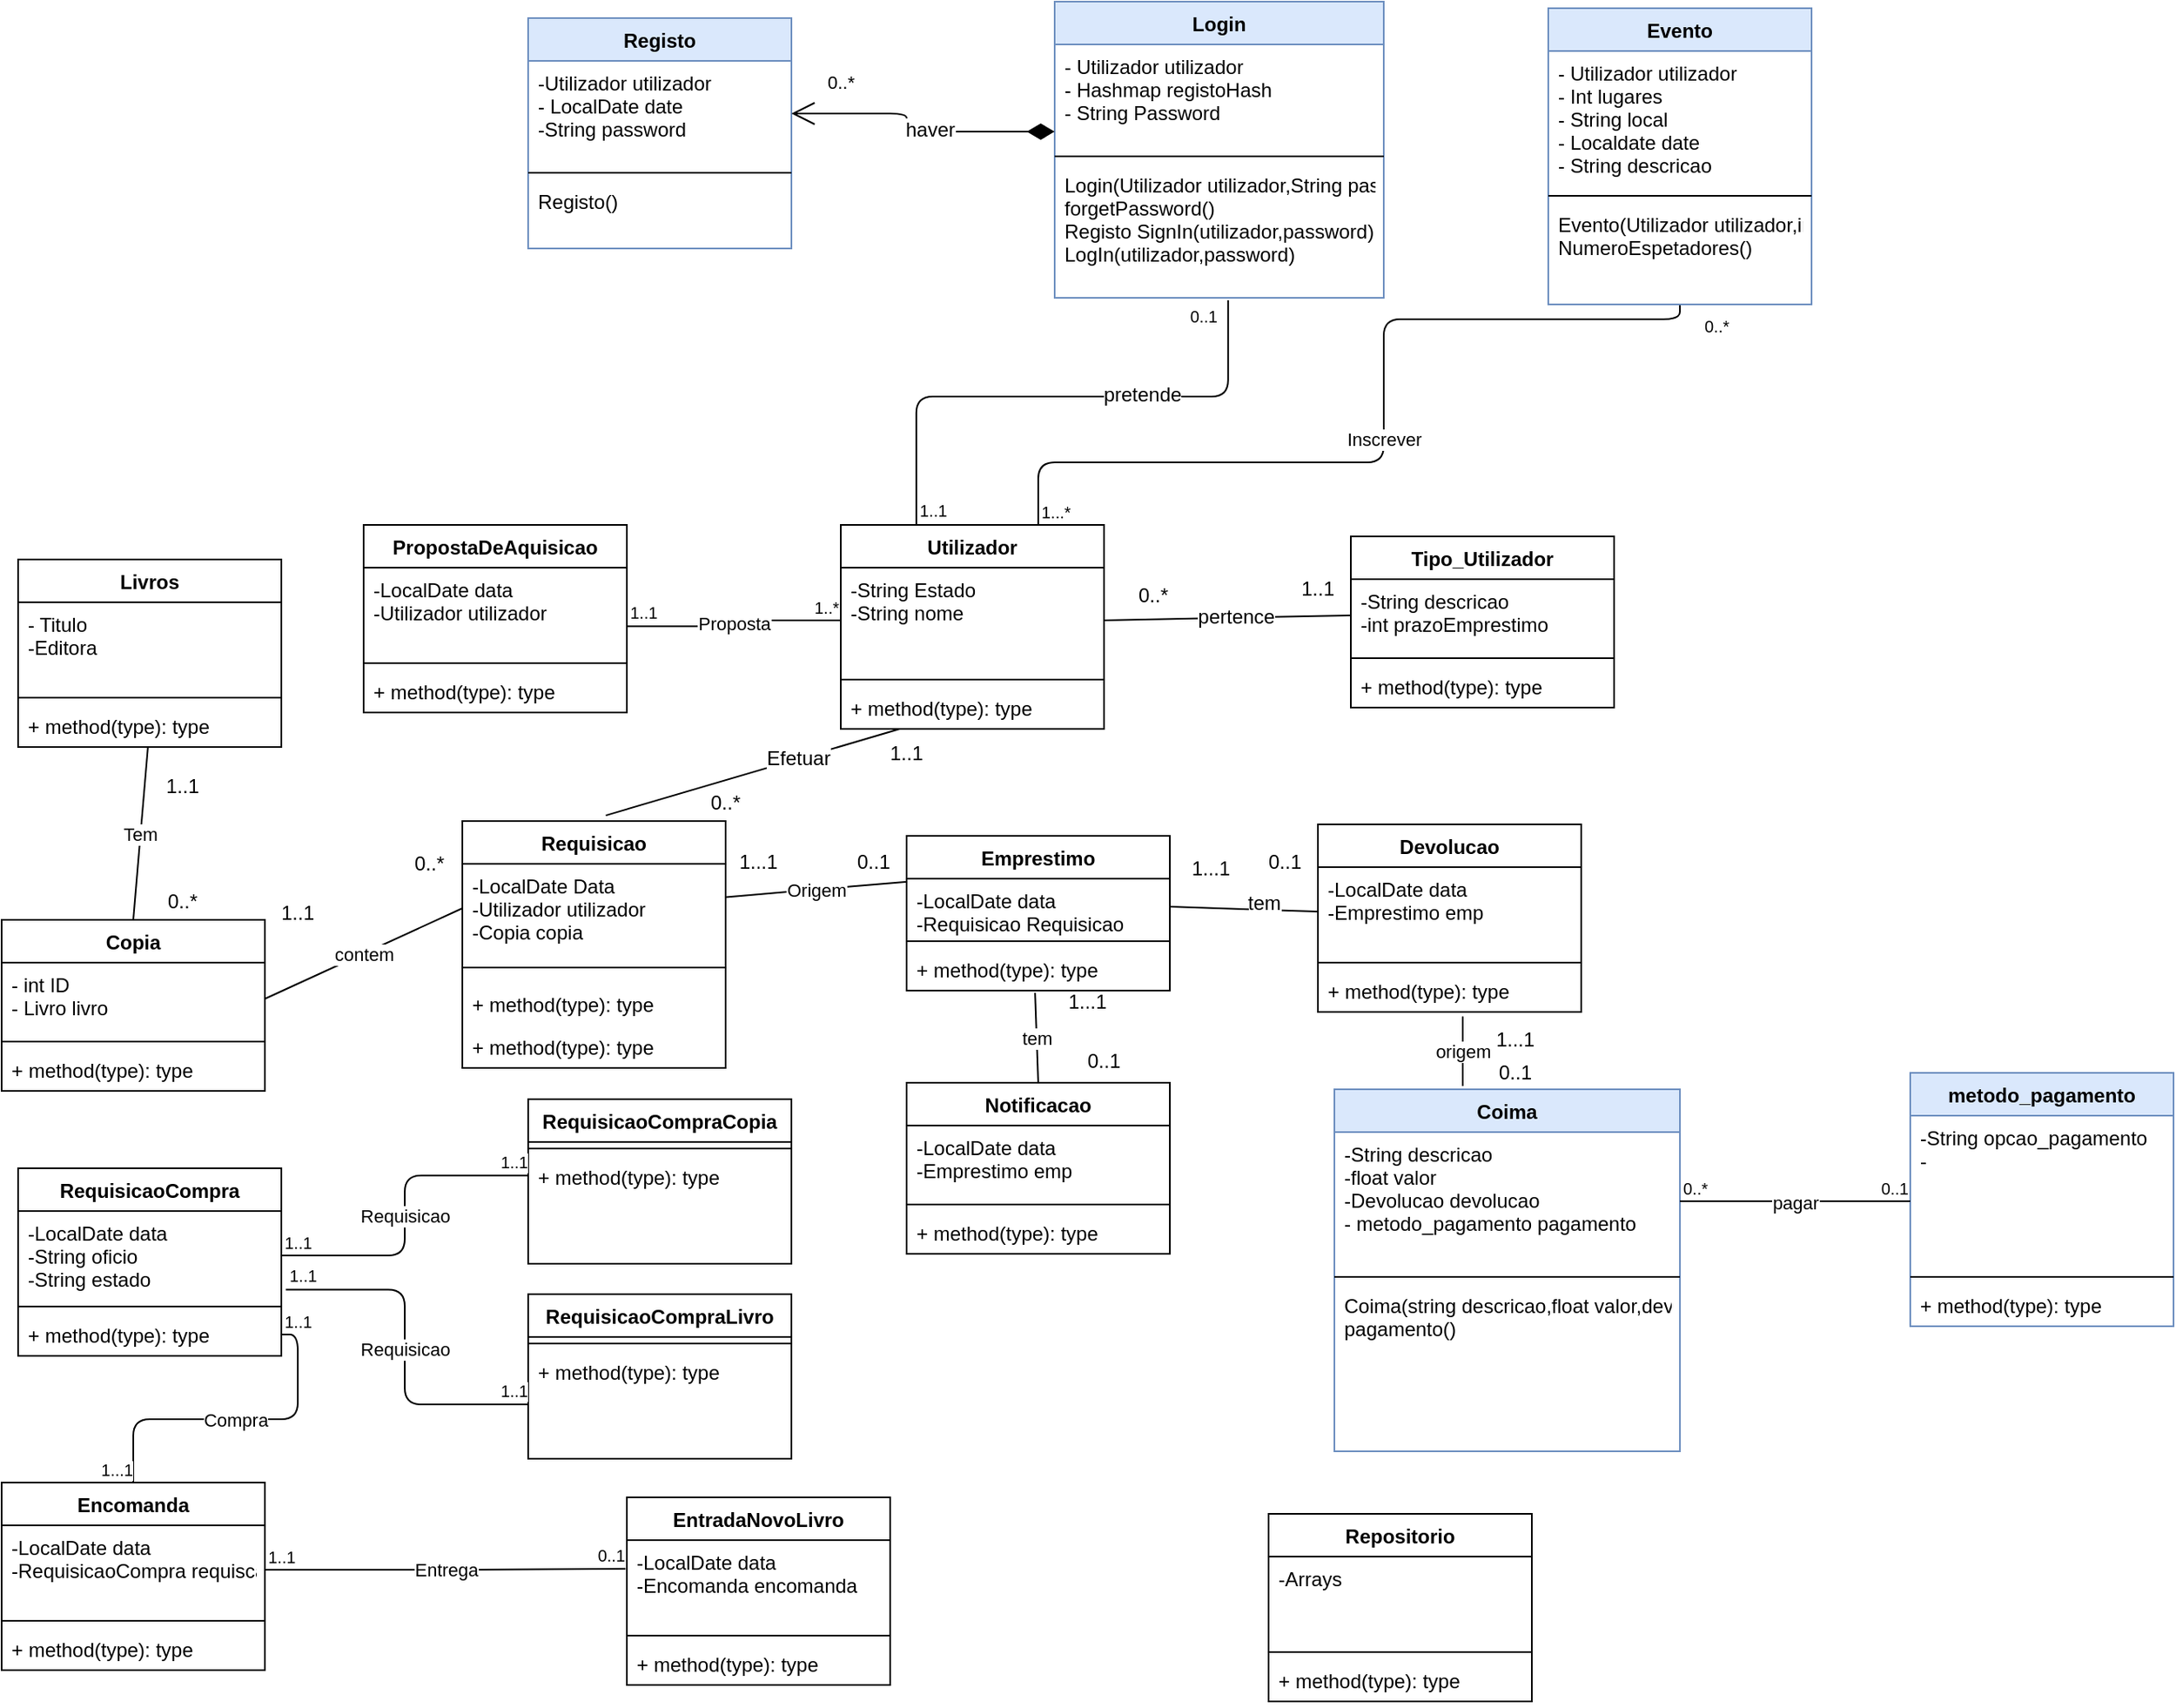 <mxfile version="10.6.8"><diagram id="AUxby7aMMX9vQo-ROOZH" name="Page-1"><mxGraphModel dx="1471" dy="685" grid="1" gridSize="10" guides="1" tooltips="1" connect="1" arrows="1" fold="1" page="1" pageScale="1" pageWidth="1654" pageHeight="1169" math="0" shadow="0"><root><mxCell id="0"/><mxCell id="1" parent="0"/><mxCell id="GrvxwAo217koqQPI85pI-1" value="Livros" style="swimlane;fontStyle=1;align=center;verticalAlign=top;childLayout=stackLayout;horizontal=1;startSize=26;horizontalStack=0;resizeParent=1;resizeParentMax=0;resizeLast=0;collapsible=1;marginBottom=0;" parent="1" vertex="1"><mxGeometry x="320" y="449" width="160" height="114" as="geometry"/></mxCell><mxCell id="GrvxwAo217koqQPI85pI-2" value="- Titulo&#10;-Editora&#10;" style="text;strokeColor=none;fillColor=none;align=left;verticalAlign=top;spacingLeft=4;spacingRight=4;overflow=hidden;rotatable=0;points=[[0,0.5],[1,0.5]];portConstraint=eastwest;" parent="GrvxwAo217koqQPI85pI-1" vertex="1"><mxGeometry y="26" width="160" height="54" as="geometry"/></mxCell><mxCell id="GrvxwAo217koqQPI85pI-3" value="" style="line;strokeWidth=1;fillColor=none;align=left;verticalAlign=middle;spacingTop=-1;spacingLeft=3;spacingRight=3;rotatable=0;labelPosition=right;points=[];portConstraint=eastwest;" parent="GrvxwAo217koqQPI85pI-1" vertex="1"><mxGeometry y="80" width="160" height="8" as="geometry"/></mxCell><mxCell id="GrvxwAo217koqQPI85pI-4" value="+ method(type): type" style="text;strokeColor=none;fillColor=none;align=left;verticalAlign=top;spacingLeft=4;spacingRight=4;overflow=hidden;rotatable=0;points=[[0,0.5],[1,0.5]];portConstraint=eastwest;" parent="GrvxwAo217koqQPI85pI-1" vertex="1"><mxGeometry y="88" width="160" height="26" as="geometry"/></mxCell><mxCell id="GrvxwAo217koqQPI85pI-5" value="Utilizador" style="swimlane;fontStyle=1;align=center;verticalAlign=top;childLayout=stackLayout;horizontal=1;startSize=26;horizontalStack=0;resizeParent=1;resizeParentMax=0;resizeLast=0;collapsible=1;marginBottom=0;" parent="1" vertex="1"><mxGeometry x="820" y="428" width="160" height="124" as="geometry"/></mxCell><mxCell id="GrvxwAo217koqQPI85pI-6" value="-String Estado&#10;-String nome&#10;" style="text;strokeColor=none;fillColor=none;align=left;verticalAlign=top;spacingLeft=4;spacingRight=4;overflow=hidden;rotatable=0;points=[[0,0.5],[1,0.5]];portConstraint=eastwest;" parent="GrvxwAo217koqQPI85pI-5" vertex="1"><mxGeometry y="26" width="160" height="64" as="geometry"/></mxCell><mxCell id="GrvxwAo217koqQPI85pI-7" value="" style="line;strokeWidth=1;fillColor=none;align=left;verticalAlign=middle;spacingTop=-1;spacingLeft=3;spacingRight=3;rotatable=0;labelPosition=right;points=[];portConstraint=eastwest;" parent="GrvxwAo217koqQPI85pI-5" vertex="1"><mxGeometry y="90" width="160" height="8" as="geometry"/></mxCell><mxCell id="GrvxwAo217koqQPI85pI-8" value="+ method(type): type" style="text;strokeColor=none;fillColor=none;align=left;verticalAlign=top;spacingLeft=4;spacingRight=4;overflow=hidden;rotatable=0;points=[[0,0.5],[1,0.5]];portConstraint=eastwest;" parent="GrvxwAo217koqQPI85pI-5" vertex="1"><mxGeometry y="98" width="160" height="26" as="geometry"/></mxCell><mxCell id="GrvxwAo217koqQPI85pI-9" value="Tipo_Utilizador" style="swimlane;fontStyle=1;align=center;verticalAlign=top;childLayout=stackLayout;horizontal=1;startSize=26;horizontalStack=0;resizeParent=1;resizeParentMax=0;resizeLast=0;collapsible=1;marginBottom=0;" parent="1" vertex="1"><mxGeometry x="1130" y="435" width="160" height="104" as="geometry"/></mxCell><mxCell id="GrvxwAo217koqQPI85pI-10" value="-String descricao&#10;-int prazoEmprestimo&#10;" style="text;strokeColor=none;fillColor=none;align=left;verticalAlign=top;spacingLeft=4;spacingRight=4;overflow=hidden;rotatable=0;points=[[0,0.5],[1,0.5]];portConstraint=eastwest;" parent="GrvxwAo217koqQPI85pI-9" vertex="1"><mxGeometry y="26" width="160" height="44" as="geometry"/></mxCell><mxCell id="GrvxwAo217koqQPI85pI-11" value="" style="line;strokeWidth=1;fillColor=none;align=left;verticalAlign=middle;spacingTop=-1;spacingLeft=3;spacingRight=3;rotatable=0;labelPosition=right;points=[];portConstraint=eastwest;" parent="GrvxwAo217koqQPI85pI-9" vertex="1"><mxGeometry y="70" width="160" height="8" as="geometry"/></mxCell><mxCell id="GrvxwAo217koqQPI85pI-12" value="+ method(type): type" style="text;strokeColor=none;fillColor=none;align=left;verticalAlign=top;spacingLeft=4;spacingRight=4;overflow=hidden;rotatable=0;points=[[0,0.5],[1,0.5]];portConstraint=eastwest;" parent="GrvxwAo217koqQPI85pI-9" vertex="1"><mxGeometry y="78" width="160" height="26" as="geometry"/></mxCell><mxCell id="GrvxwAo217koqQPI85pI-13" value="" style="endArrow=none;html=1;entryX=0;entryY=0.5;entryDx=0;entryDy=0;exitX=1;exitY=0.5;exitDx=0;exitDy=0;" parent="1" source="GrvxwAo217koqQPI85pI-6" target="GrvxwAo217koqQPI85pI-10" edge="1"><mxGeometry width="50" height="50" relative="1" as="geometry"><mxPoint x="800" y="519" as="sourcePoint"/><mxPoint x="850" y="469" as="targetPoint"/></mxGeometry></mxCell><mxCell id="GrvxwAo217koqQPI85pI-14" value="pertence" style="text;html=1;resizable=0;points=[];align=center;verticalAlign=middle;labelBackgroundColor=#ffffff;" parent="GrvxwAo217koqQPI85pI-13" vertex="1" connectable="0"><mxGeometry x="0.327" relative="1" as="geometry"><mxPoint x="-20" as="offset"/></mxGeometry></mxCell><mxCell id="GrvxwAo217koqQPI85pI-15" value="1..1" style="text;html=1;strokeColor=none;fillColor=none;align=center;verticalAlign=middle;whiteSpace=wrap;rounded=0;" parent="1" vertex="1"><mxGeometry x="1090" y="457" width="40" height="20" as="geometry"/></mxCell><mxCell id="GrvxwAo217koqQPI85pI-16" value="0..*" style="text;html=1;strokeColor=none;fillColor=none;align=center;verticalAlign=middle;whiteSpace=wrap;rounded=0;" parent="1" vertex="1"><mxGeometry x="990" y="461" width="40" height="20" as="geometry"/></mxCell><mxCell id="GrvxwAo217koqQPI85pI-17" value="Copia" style="swimlane;fontStyle=1;align=center;verticalAlign=top;childLayout=stackLayout;horizontal=1;startSize=26;horizontalStack=0;resizeParent=1;resizeParentMax=0;resizeLast=0;collapsible=1;marginBottom=0;" parent="1" vertex="1"><mxGeometry x="310" y="668" width="160" height="104" as="geometry"/></mxCell><mxCell id="GrvxwAo217koqQPI85pI-18" value="- int ID&#10;- Livro livro&#10;" style="text;strokeColor=none;fillColor=none;align=left;verticalAlign=top;spacingLeft=4;spacingRight=4;overflow=hidden;rotatable=0;points=[[0,0.5],[1,0.5]];portConstraint=eastwest;" parent="GrvxwAo217koqQPI85pI-17" vertex="1"><mxGeometry y="26" width="160" height="44" as="geometry"/></mxCell><mxCell id="GrvxwAo217koqQPI85pI-19" value="" style="line;strokeWidth=1;fillColor=none;align=left;verticalAlign=middle;spacingTop=-1;spacingLeft=3;spacingRight=3;rotatable=0;labelPosition=right;points=[];portConstraint=eastwest;" parent="GrvxwAo217koqQPI85pI-17" vertex="1"><mxGeometry y="70" width="160" height="8" as="geometry"/></mxCell><mxCell id="GrvxwAo217koqQPI85pI-20" value="+ method(type): type" style="text;strokeColor=none;fillColor=none;align=left;verticalAlign=top;spacingLeft=4;spacingRight=4;overflow=hidden;rotatable=0;points=[[0,0.5],[1,0.5]];portConstraint=eastwest;" parent="GrvxwAo217koqQPI85pI-17" vertex="1"><mxGeometry y="78" width="160" height="26" as="geometry"/></mxCell><mxCell id="GrvxwAo217koqQPI85pI-22" value="Tem" style="endArrow=none;html=1;exitX=0.5;exitY=0;exitDx=0;exitDy=0;" parent="1" source="GrvxwAo217koqQPI85pI-17" target="GrvxwAo217koqQPI85pI-4" edge="1"><mxGeometry width="50" height="50" relative="1" as="geometry"><mxPoint x="380" y="609" as="sourcePoint"/><mxPoint x="430" y="559" as="targetPoint"/></mxGeometry></mxCell><mxCell id="GrvxwAo217koqQPI85pI-24" value="0..*" style="text;html=1;strokeColor=none;fillColor=none;align=center;verticalAlign=middle;whiteSpace=wrap;rounded=0;" parent="1" vertex="1"><mxGeometry x="400" y="647" width="40" height="20" as="geometry"/></mxCell><mxCell id="GrvxwAo217koqQPI85pI-25" value="1..1" style="text;html=1;strokeColor=none;fillColor=none;align=center;verticalAlign=middle;whiteSpace=wrap;rounded=0;" parent="1" vertex="1"><mxGeometry x="400" y="576.5" width="40" height="20" as="geometry"/></mxCell><mxCell id="GrvxwAo217koqQPI85pI-26" value="Requisicao" style="swimlane;fontStyle=1;align=center;verticalAlign=top;childLayout=stackLayout;horizontal=1;startSize=26;horizontalStack=0;resizeParent=1;resizeParentMax=0;resizeLast=0;collapsible=1;marginBottom=0;" parent="1" vertex="1"><mxGeometry x="590" y="608" width="160" height="150" as="geometry"/></mxCell><mxCell id="GrvxwAo217koqQPI85pI-27" value="-LocalDate Data&#10;-Utilizador utilizador&#10;-Copia copia&#10;" style="text;strokeColor=none;fillColor=none;align=left;verticalAlign=top;spacingLeft=4;spacingRight=4;overflow=hidden;rotatable=0;points=[[0,0.5],[1,0.5]];portConstraint=eastwest;" parent="GrvxwAo217koqQPI85pI-26" vertex="1"><mxGeometry y="26" width="160" height="54" as="geometry"/></mxCell><mxCell id="GrvxwAo217koqQPI85pI-28" value="" style="line;strokeWidth=1;fillColor=none;align=left;verticalAlign=middle;spacingTop=-1;spacingLeft=3;spacingRight=3;rotatable=0;labelPosition=right;points=[];portConstraint=eastwest;" parent="GrvxwAo217koqQPI85pI-26" vertex="1"><mxGeometry y="80" width="160" height="18" as="geometry"/></mxCell><mxCell id="GrvxwAo217koqQPI85pI-35" value="+ method(type): type" style="text;strokeColor=none;fillColor=none;align=left;verticalAlign=top;spacingLeft=4;spacingRight=4;overflow=hidden;rotatable=0;points=[[0,0.5],[1,0.5]];portConstraint=eastwest;" parent="GrvxwAo217koqQPI85pI-26" vertex="1"><mxGeometry y="98" width="160" height="26" as="geometry"/></mxCell><mxCell id="GrvxwAo217koqQPI85pI-29" value="+ method(type): type" style="text;strokeColor=none;fillColor=none;align=left;verticalAlign=top;spacingLeft=4;spacingRight=4;overflow=hidden;rotatable=0;points=[[0,0.5],[1,0.5]];portConstraint=eastwest;" parent="GrvxwAo217koqQPI85pI-26" vertex="1"><mxGeometry y="124" width="160" height="26" as="geometry"/></mxCell><mxCell id="GrvxwAo217koqQPI85pI-30" value="" style="endArrow=none;html=1;exitX=0.545;exitY=-0.023;exitDx=0;exitDy=0;exitPerimeter=0;" parent="1" source="GrvxwAo217koqQPI85pI-26" target="GrvxwAo217koqQPI85pI-8" edge="1"><mxGeometry width="50" height="50" relative="1" as="geometry"><mxPoint x="660" y="599" as="sourcePoint"/><mxPoint x="710" y="549" as="targetPoint"/></mxGeometry></mxCell><mxCell id="GrvxwAo217koqQPI85pI-31" value="Efetuar" style="text;html=1;resizable=0;points=[];align=center;verticalAlign=middle;labelBackgroundColor=#ffffff;" parent="GrvxwAo217koqQPI85pI-30" vertex="1" connectable="0"><mxGeometry x="0.311" relative="1" as="geometry"><mxPoint as="offset"/></mxGeometry></mxCell><mxCell id="GrvxwAo217koqQPI85pI-32" value="0..*" style="text;html=1;strokeColor=none;fillColor=none;align=center;verticalAlign=middle;whiteSpace=wrap;rounded=0;" parent="1" vertex="1"><mxGeometry x="730" y="586.5" width="40" height="20" as="geometry"/></mxCell><mxCell id="GrvxwAo217koqQPI85pI-33" value="1..1" style="text;html=1;strokeColor=none;fillColor=none;align=center;verticalAlign=middle;whiteSpace=wrap;rounded=0;" parent="1" vertex="1"><mxGeometry x="840" y="556.5" width="40" height="20" as="geometry"/></mxCell><mxCell id="GrvxwAo217koqQPI85pI-34" value="contem" style="endArrow=none;html=1;entryX=0;entryY=0.5;entryDx=0;entryDy=0;exitX=1;exitY=0.5;exitDx=0;exitDy=0;" parent="1" source="GrvxwAo217koqQPI85pI-18" target="GrvxwAo217koqQPI85pI-27" edge="1"><mxGeometry width="50" height="50" relative="1" as="geometry"><mxPoint x="500" y="689" as="sourcePoint"/><mxPoint x="550" y="639" as="targetPoint"/></mxGeometry></mxCell><mxCell id="GrvxwAo217koqQPI85pI-36" value="0..*" style="text;html=1;strokeColor=none;fillColor=none;align=center;verticalAlign=middle;whiteSpace=wrap;rounded=0;" parent="1" vertex="1"><mxGeometry x="550" y="624" width="40" height="20" as="geometry"/></mxCell><mxCell id="GrvxwAo217koqQPI85pI-37" value="1..1" style="text;html=1;strokeColor=none;fillColor=none;align=center;verticalAlign=middle;whiteSpace=wrap;rounded=0;" parent="1" vertex="1"><mxGeometry x="470" y="654" width="40" height="20" as="geometry"/></mxCell><mxCell id="GrvxwAo217koqQPI85pI-39" value="Emprestimo" style="swimlane;fontStyle=1;align=center;verticalAlign=top;childLayout=stackLayout;horizontal=1;startSize=26;horizontalStack=0;resizeParent=1;resizeParentMax=0;resizeLast=0;collapsible=1;marginBottom=0;" parent="1" vertex="1"><mxGeometry x="860" y="617" width="160" height="94" as="geometry"/></mxCell><mxCell id="GrvxwAo217koqQPI85pI-40" value="-LocalDate data&#10;-Requisicao Requisicao&#10;" style="text;strokeColor=none;fillColor=none;align=left;verticalAlign=top;spacingLeft=4;spacingRight=4;overflow=hidden;rotatable=0;points=[[0,0.5],[1,0.5]];portConstraint=eastwest;" parent="GrvxwAo217koqQPI85pI-39" vertex="1"><mxGeometry y="26" width="160" height="34" as="geometry"/></mxCell><mxCell id="GrvxwAo217koqQPI85pI-41" value="" style="line;strokeWidth=1;fillColor=none;align=left;verticalAlign=middle;spacingTop=-1;spacingLeft=3;spacingRight=3;rotatable=0;labelPosition=right;points=[];portConstraint=eastwest;" parent="GrvxwAo217koqQPI85pI-39" vertex="1"><mxGeometry y="60" width="160" height="8" as="geometry"/></mxCell><mxCell id="GrvxwAo217koqQPI85pI-42" value="+ method(type): type" style="text;strokeColor=none;fillColor=none;align=left;verticalAlign=top;spacingLeft=4;spacingRight=4;overflow=hidden;rotatable=0;points=[[0,0.5],[1,0.5]];portConstraint=eastwest;" parent="GrvxwAo217koqQPI85pI-39" vertex="1"><mxGeometry y="68" width="160" height="26" as="geometry"/></mxCell><mxCell id="GrvxwAo217koqQPI85pI-43" value="Origem" style="endArrow=none;html=1;entryX=0.002;entryY=0.054;entryDx=0;entryDy=0;entryPerimeter=0;" parent="1" source="GrvxwAo217koqQPI85pI-27" target="GrvxwAo217koqQPI85pI-40" edge="1"><mxGeometry width="50" height="50" relative="1" as="geometry"><mxPoint x="750" y="697" as="sourcePoint"/><mxPoint x="820.711" y="647" as="targetPoint"/></mxGeometry></mxCell><mxCell id="GrvxwAo217koqQPI85pI-44" value="1...1" style="text;html=1;strokeColor=none;fillColor=none;align=center;verticalAlign=middle;whiteSpace=wrap;rounded=0;" parent="1" vertex="1"><mxGeometry x="750" y="623" width="40" height="20" as="geometry"/></mxCell><mxCell id="GrvxwAo217koqQPI85pI-45" value="0..1" style="text;html=1;strokeColor=none;fillColor=none;align=center;verticalAlign=middle;whiteSpace=wrap;rounded=0;" parent="1" vertex="1"><mxGeometry x="820" y="623" width="40" height="20" as="geometry"/></mxCell><mxCell id="GrvxwAo217koqQPI85pI-46" value="Devolucao" style="swimlane;fontStyle=1;align=center;verticalAlign=top;childLayout=stackLayout;horizontal=1;startSize=26;horizontalStack=0;resizeParent=1;resizeParentMax=0;resizeLast=0;collapsible=1;marginBottom=0;" parent="1" vertex="1"><mxGeometry x="1110" y="610" width="160" height="114" as="geometry"/></mxCell><mxCell id="GrvxwAo217koqQPI85pI-47" value="-LocalDate data&#10;-Emprestimo emp&#10;&#10;" style="text;strokeColor=none;fillColor=none;align=left;verticalAlign=top;spacingLeft=4;spacingRight=4;overflow=hidden;rotatable=0;points=[[0,0.5],[1,0.5]];portConstraint=eastwest;" parent="GrvxwAo217koqQPI85pI-46" vertex="1"><mxGeometry y="26" width="160" height="54" as="geometry"/></mxCell><mxCell id="GrvxwAo217koqQPI85pI-48" value="" style="line;strokeWidth=1;fillColor=none;align=left;verticalAlign=middle;spacingTop=-1;spacingLeft=3;spacingRight=3;rotatable=0;labelPosition=right;points=[];portConstraint=eastwest;" parent="GrvxwAo217koqQPI85pI-46" vertex="1"><mxGeometry y="80" width="160" height="8" as="geometry"/></mxCell><mxCell id="GrvxwAo217koqQPI85pI-49" value="+ method(type): type" style="text;strokeColor=none;fillColor=none;align=left;verticalAlign=top;spacingLeft=4;spacingRight=4;overflow=hidden;rotatable=0;points=[[0,0.5],[1,0.5]];portConstraint=eastwest;" parent="GrvxwAo217koqQPI85pI-46" vertex="1"><mxGeometry y="88" width="160" height="26" as="geometry"/></mxCell><mxCell id="GrvxwAo217koqQPI85pI-50" value="" style="endArrow=none;html=1;entryX=0;entryY=0.5;entryDx=0;entryDy=0;exitX=1;exitY=0.5;exitDx=0;exitDy=0;" parent="1" source="GrvxwAo217koqQPI85pI-40" target="GrvxwAo217koqQPI85pI-47" edge="1"><mxGeometry width="50" height="50" relative="1" as="geometry"><mxPoint x="1040" y="679" as="sourcePoint"/><mxPoint x="1090" y="629" as="targetPoint"/></mxGeometry></mxCell><mxCell id="GrvxwAo217koqQPI85pI-51" value="tem" style="text;html=1;resizable=0;points=[];align=center;verticalAlign=middle;labelBackgroundColor=#ffffff;" parent="GrvxwAo217koqQPI85pI-50" vertex="1" connectable="0"><mxGeometry x="0.265" y="4" relative="1" as="geometry"><mxPoint as="offset"/></mxGeometry></mxCell><mxCell id="GrvxwAo217koqQPI85pI-52" value="0..1" style="text;html=1;strokeColor=none;fillColor=none;align=center;verticalAlign=middle;whiteSpace=wrap;rounded=0;" parent="1" vertex="1"><mxGeometry x="1070" y="623" width="40" height="20" as="geometry"/></mxCell><mxCell id="GrvxwAo217koqQPI85pI-53" value="1...1" style="text;html=1;strokeColor=none;fillColor=none;align=center;verticalAlign=middle;whiteSpace=wrap;rounded=0;" parent="1" vertex="1"><mxGeometry x="1025" y="627" width="40" height="20" as="geometry"/></mxCell><mxCell id="GrvxwAo217koqQPI85pI-54" value="Coima" style="swimlane;fontStyle=1;align=center;verticalAlign=top;childLayout=stackLayout;horizontal=1;startSize=26;horizontalStack=0;resizeParent=1;resizeParentMax=0;resizeLast=0;collapsible=1;marginBottom=0;fillColor=#dae8fc;strokeColor=#6c8ebf;" parent="1" vertex="1"><mxGeometry x="1120" y="771" width="210" height="220" as="geometry"/></mxCell><mxCell id="GrvxwAo217koqQPI85pI-55" value="-String descricao&#10;-float valor&#10;-Devolucao devolucao&#10;- metodo_pagamento pagamento" style="text;strokeColor=none;fillColor=none;align=left;verticalAlign=top;spacingLeft=4;spacingRight=4;overflow=hidden;rotatable=0;points=[[0,0.5],[1,0.5]];portConstraint=eastwest;" parent="GrvxwAo217koqQPI85pI-54" vertex="1"><mxGeometry y="26" width="210" height="84" as="geometry"/></mxCell><mxCell id="GrvxwAo217koqQPI85pI-56" value="" style="line;strokeWidth=1;fillColor=none;align=left;verticalAlign=middle;spacingTop=-1;spacingLeft=3;spacingRight=3;rotatable=0;labelPosition=right;points=[];portConstraint=eastwest;" parent="GrvxwAo217koqQPI85pI-54" vertex="1"><mxGeometry y="110" width="210" height="8" as="geometry"/></mxCell><mxCell id="GrvxwAo217koqQPI85pI-57" value="Coima(string descricao,float valor,devolucao devolucao)&#10;pagamento()" style="text;strokeColor=none;fillColor=none;align=left;verticalAlign=top;spacingLeft=4;spacingRight=4;overflow=hidden;rotatable=0;points=[[0,0.5],[1,0.5]];portConstraint=eastwest;" parent="GrvxwAo217koqQPI85pI-54" vertex="1"><mxGeometry y="118" width="210" height="102" as="geometry"/></mxCell><mxCell id="GrvxwAo217koqQPI85pI-58" value="origem" style="endArrow=none;html=1;entryX=0.55;entryY=1.108;entryDx=0;entryDy=0;entryPerimeter=0;" parent="1" target="GrvxwAo217koqQPI85pI-49" edge="1"><mxGeometry width="50" height="50" relative="1" as="geometry"><mxPoint x="1198" y="769" as="sourcePoint"/><mxPoint x="1230" y="709" as="targetPoint"/></mxGeometry></mxCell><mxCell id="GrvxwAo217koqQPI85pI-59" value="1...1" style="text;html=1;strokeColor=none;fillColor=none;align=center;verticalAlign=middle;whiteSpace=wrap;rounded=0;" parent="1" vertex="1"><mxGeometry x="950" y="708" width="40" height="20" as="geometry"/></mxCell><mxCell id="GrvxwAo217koqQPI85pI-60" value="0..1" style="text;html=1;strokeColor=none;fillColor=none;align=center;verticalAlign=middle;whiteSpace=wrap;rounded=0;" parent="1" vertex="1"><mxGeometry x="1210" y="751" width="40" height="20" as="geometry"/></mxCell><mxCell id="GrvxwAo217koqQPI85pI-61" value="Notificacao" style="swimlane;fontStyle=1;align=center;verticalAlign=top;childLayout=stackLayout;horizontal=1;startSize=26;horizontalStack=0;resizeParent=1;resizeParentMax=0;resizeLast=0;collapsible=1;marginBottom=0;" parent="1" vertex="1"><mxGeometry x="860" y="767" width="160" height="104" as="geometry"/></mxCell><mxCell id="GrvxwAo217koqQPI85pI-62" value="-LocalDate data&#10;-Emprestimo emp&#10;" style="text;strokeColor=none;fillColor=none;align=left;verticalAlign=top;spacingLeft=4;spacingRight=4;overflow=hidden;rotatable=0;points=[[0,0.5],[1,0.5]];portConstraint=eastwest;" parent="GrvxwAo217koqQPI85pI-61" vertex="1"><mxGeometry y="26" width="160" height="44" as="geometry"/></mxCell><mxCell id="GrvxwAo217koqQPI85pI-63" value="" style="line;strokeWidth=1;fillColor=none;align=left;verticalAlign=middle;spacingTop=-1;spacingLeft=3;spacingRight=3;rotatable=0;labelPosition=right;points=[];portConstraint=eastwest;" parent="GrvxwAo217koqQPI85pI-61" vertex="1"><mxGeometry y="70" width="160" height="8" as="geometry"/></mxCell><mxCell id="GrvxwAo217koqQPI85pI-64" value="+ method(type): type" style="text;strokeColor=none;fillColor=none;align=left;verticalAlign=top;spacingLeft=4;spacingRight=4;overflow=hidden;rotatable=0;points=[[0,0.5],[1,0.5]];portConstraint=eastwest;" parent="GrvxwAo217koqQPI85pI-61" vertex="1"><mxGeometry y="78" width="160" height="26" as="geometry"/></mxCell><mxCell id="GrvxwAo217koqQPI85pI-65" value="tem" style="endArrow=none;html=1;entryX=0.488;entryY=1.054;entryDx=0;entryDy=0;entryPerimeter=0;exitX=0.5;exitY=0;exitDx=0;exitDy=0;" parent="1" source="GrvxwAo217koqQPI85pI-61" target="GrvxwAo217koqQPI85pI-42" edge="1"><mxGeometry width="50" height="50" relative="1" as="geometry"><mxPoint x="930" y="779" as="sourcePoint"/><mxPoint x="980" y="729" as="targetPoint"/></mxGeometry></mxCell><mxCell id="GrvxwAo217koqQPI85pI-66" value="1...1" style="text;html=1;strokeColor=none;fillColor=none;align=center;verticalAlign=middle;whiteSpace=wrap;rounded=0;" parent="1" vertex="1"><mxGeometry x="1210" y="731" width="40" height="20" as="geometry"/></mxCell><mxCell id="GrvxwAo217koqQPI85pI-67" value="0..1" style="text;html=1;strokeColor=none;fillColor=none;align=center;verticalAlign=middle;whiteSpace=wrap;rounded=0;" parent="1" vertex="1"><mxGeometry x="960" y="744" width="40" height="20" as="geometry"/></mxCell><mxCell id="_9pDva4x6m6gHlDb6Kua-1" value="Encomanda" style="swimlane;fontStyle=1;align=center;verticalAlign=top;childLayout=stackLayout;horizontal=1;startSize=26;horizontalStack=0;resizeParent=1;resizeParentMax=0;resizeLast=0;collapsible=1;marginBottom=0;" parent="1" vertex="1"><mxGeometry x="310" y="1010" width="160" height="114" as="geometry"/></mxCell><mxCell id="_9pDva4x6m6gHlDb6Kua-2" value="-LocalDate data&#10;-RequisicaoCompra requiscaoCompra&#10;" style="text;strokeColor=none;fillColor=none;align=left;verticalAlign=top;spacingLeft=4;spacingRight=4;overflow=hidden;rotatable=0;points=[[0,0.5],[1,0.5]];portConstraint=eastwest;" parent="_9pDva4x6m6gHlDb6Kua-1" vertex="1"><mxGeometry y="26" width="160" height="54" as="geometry"/></mxCell><mxCell id="_9pDva4x6m6gHlDb6Kua-3" value="" style="line;strokeWidth=1;fillColor=none;align=left;verticalAlign=middle;spacingTop=-1;spacingLeft=3;spacingRight=3;rotatable=0;labelPosition=right;points=[];portConstraint=eastwest;" parent="_9pDva4x6m6gHlDb6Kua-1" vertex="1"><mxGeometry y="80" width="160" height="8" as="geometry"/></mxCell><mxCell id="_9pDva4x6m6gHlDb6Kua-4" value="+ method(type): type" style="text;strokeColor=none;fillColor=none;align=left;verticalAlign=top;spacingLeft=4;spacingRight=4;overflow=hidden;rotatable=0;points=[[0,0.5],[1,0.5]];portConstraint=eastwest;" parent="_9pDva4x6m6gHlDb6Kua-1" vertex="1"><mxGeometry y="88" width="160" height="26" as="geometry"/></mxCell><mxCell id="_9pDva4x6m6gHlDb6Kua-5" value="EntradaNovoLivro" style="swimlane;fontStyle=1;align=center;verticalAlign=top;childLayout=stackLayout;horizontal=1;startSize=26;horizontalStack=0;resizeParent=1;resizeParentMax=0;resizeLast=0;collapsible=1;marginBottom=0;" parent="1" vertex="1"><mxGeometry x="690" y="1019" width="160" height="114" as="geometry"/></mxCell><mxCell id="_9pDva4x6m6gHlDb6Kua-6" value="-LocalDate data&#10;-Encomanda encomanda&#10;" style="text;strokeColor=none;fillColor=none;align=left;verticalAlign=top;spacingLeft=4;spacingRight=4;overflow=hidden;rotatable=0;points=[[0,0.5],[1,0.5]];portConstraint=eastwest;" parent="_9pDva4x6m6gHlDb6Kua-5" vertex="1"><mxGeometry y="26" width="160" height="54" as="geometry"/></mxCell><mxCell id="_9pDva4x6m6gHlDb6Kua-7" value="" style="line;strokeWidth=1;fillColor=none;align=left;verticalAlign=middle;spacingTop=-1;spacingLeft=3;spacingRight=3;rotatable=0;labelPosition=right;points=[];portConstraint=eastwest;" parent="_9pDva4x6m6gHlDb6Kua-5" vertex="1"><mxGeometry y="80" width="160" height="8" as="geometry"/></mxCell><mxCell id="_9pDva4x6m6gHlDb6Kua-8" value="+ method(type): type" style="text;strokeColor=none;fillColor=none;align=left;verticalAlign=top;spacingLeft=4;spacingRight=4;overflow=hidden;rotatable=0;points=[[0,0.5],[1,0.5]];portConstraint=eastwest;" parent="_9pDva4x6m6gHlDb6Kua-5" vertex="1"><mxGeometry y="88" width="160" height="26" as="geometry"/></mxCell><mxCell id="_9pDva4x6m6gHlDb6Kua-9" value="Entrega" style="endArrow=none;html=1;edgeStyle=orthogonalEdgeStyle;exitX=1;exitY=0.5;exitDx=0;exitDy=0;entryX=-0.005;entryY=0.322;entryDx=0;entryDy=0;entryPerimeter=0;" parent="1" source="_9pDva4x6m6gHlDb6Kua-2" target="_9pDva4x6m6gHlDb6Kua-6" edge="1"><mxGeometry relative="1" as="geometry"><mxPoint x="490" y="1062.5" as="sourcePoint"/><mxPoint x="650" y="1062.5" as="targetPoint"/></mxGeometry></mxCell><mxCell id="_9pDva4x6m6gHlDb6Kua-10" value="1..1" style="resizable=0;html=1;align=left;verticalAlign=bottom;labelBackgroundColor=#ffffff;fontSize=10;" parent="_9pDva4x6m6gHlDb6Kua-9" connectable="0" vertex="1"><mxGeometry x="-1" relative="1" as="geometry"/></mxCell><mxCell id="_9pDva4x6m6gHlDb6Kua-11" value="0..1" style="resizable=0;html=1;align=right;verticalAlign=bottom;labelBackgroundColor=#ffffff;fontSize=10;" parent="_9pDva4x6m6gHlDb6Kua-9" connectable="0" vertex="1"><mxGeometry x="1" relative="1" as="geometry"/></mxCell><mxCell id="_9pDva4x6m6gHlDb6Kua-12" value="PropostaDeAquisicao" style="swimlane;fontStyle=1;align=center;verticalAlign=top;childLayout=stackLayout;horizontal=1;startSize=26;horizontalStack=0;resizeParent=1;resizeParentMax=0;resizeLast=0;collapsible=1;marginBottom=0;" parent="1" vertex="1"><mxGeometry x="530" y="428" width="160" height="114" as="geometry"/></mxCell><mxCell id="_9pDva4x6m6gHlDb6Kua-13" value="-LocalDate data&#10;-Utilizador utilizador&#10;" style="text;strokeColor=none;fillColor=none;align=left;verticalAlign=top;spacingLeft=4;spacingRight=4;overflow=hidden;rotatable=0;points=[[0,0.5],[1,0.5]];portConstraint=eastwest;" parent="_9pDva4x6m6gHlDb6Kua-12" vertex="1"><mxGeometry y="26" width="160" height="54" as="geometry"/></mxCell><mxCell id="_9pDva4x6m6gHlDb6Kua-14" value="" style="line;strokeWidth=1;fillColor=none;align=left;verticalAlign=middle;spacingTop=-1;spacingLeft=3;spacingRight=3;rotatable=0;labelPosition=right;points=[];portConstraint=eastwest;" parent="_9pDva4x6m6gHlDb6Kua-12" vertex="1"><mxGeometry y="80" width="160" height="8" as="geometry"/></mxCell><mxCell id="_9pDva4x6m6gHlDb6Kua-15" value="+ method(type): type" style="text;strokeColor=none;fillColor=none;align=left;verticalAlign=top;spacingLeft=4;spacingRight=4;overflow=hidden;rotatable=0;points=[[0,0.5],[1,0.5]];portConstraint=eastwest;" parent="_9pDva4x6m6gHlDb6Kua-12" vertex="1"><mxGeometry y="88" width="160" height="26" as="geometry"/></mxCell><mxCell id="_9pDva4x6m6gHlDb6Kua-18" value="Proposta" style="endArrow=none;html=1;edgeStyle=orthogonalEdgeStyle;entryX=0;entryY=0.5;entryDx=0;entryDy=0;exitX=1;exitY=0.659;exitDx=0;exitDy=0;exitPerimeter=0;" parent="1" source="_9pDva4x6m6gHlDb6Kua-13" target="GrvxwAo217koqQPI85pI-6" edge="1"><mxGeometry relative="1" as="geometry"><mxPoint x="700" y="486" as="sourcePoint"/><mxPoint x="799.5" y="475" as="targetPoint"/></mxGeometry></mxCell><mxCell id="_9pDva4x6m6gHlDb6Kua-19" value="1..1" style="resizable=0;html=1;align=left;verticalAlign=bottom;labelBackgroundColor=#ffffff;fontSize=10;" parent="_9pDva4x6m6gHlDb6Kua-18" connectable="0" vertex="1"><mxGeometry x="-1" relative="1" as="geometry"/></mxCell><mxCell id="_9pDva4x6m6gHlDb6Kua-20" value="1..*" style="resizable=0;html=1;align=right;verticalAlign=bottom;labelBackgroundColor=#ffffff;fontSize=10;" parent="_9pDva4x6m6gHlDb6Kua-18" connectable="0" vertex="1"><mxGeometry x="1" relative="1" as="geometry"/></mxCell><mxCell id="_9pDva4x6m6gHlDb6Kua-22" value="Repositorio" style="swimlane;fontStyle=1;align=center;verticalAlign=top;childLayout=stackLayout;horizontal=1;startSize=26;horizontalStack=0;resizeParent=1;resizeParentMax=0;resizeLast=0;collapsible=1;marginBottom=0;" parent="1" vertex="1"><mxGeometry x="1080" y="1029" width="160" height="114" as="geometry"/></mxCell><mxCell id="_9pDva4x6m6gHlDb6Kua-23" value="-Arrays" style="text;strokeColor=none;fillColor=none;align=left;verticalAlign=top;spacingLeft=4;spacingRight=4;overflow=hidden;rotatable=0;points=[[0,0.5],[1,0.5]];portConstraint=eastwest;" parent="_9pDva4x6m6gHlDb6Kua-22" vertex="1"><mxGeometry y="26" width="160" height="54" as="geometry"/></mxCell><mxCell id="_9pDva4x6m6gHlDb6Kua-24" value="" style="line;strokeWidth=1;fillColor=none;align=left;verticalAlign=middle;spacingTop=-1;spacingLeft=3;spacingRight=3;rotatable=0;labelPosition=right;points=[];portConstraint=eastwest;" parent="_9pDva4x6m6gHlDb6Kua-22" vertex="1"><mxGeometry y="80" width="160" height="8" as="geometry"/></mxCell><mxCell id="_9pDva4x6m6gHlDb6Kua-25" value="+ method(type): type" style="text;strokeColor=none;fillColor=none;align=left;verticalAlign=top;spacingLeft=4;spacingRight=4;overflow=hidden;rotatable=0;points=[[0,0.5],[1,0.5]];portConstraint=eastwest;" parent="_9pDva4x6m6gHlDb6Kua-22" vertex="1"><mxGeometry y="88" width="160" height="26" as="geometry"/></mxCell><mxCell id="_9pDva4x6m6gHlDb6Kua-26" value="RequisicaoCompra" style="swimlane;fontStyle=1;align=center;verticalAlign=top;childLayout=stackLayout;horizontal=1;startSize=26;horizontalStack=0;resizeParent=1;resizeParentMax=0;resizeLast=0;collapsible=1;marginBottom=0;" parent="1" vertex="1"><mxGeometry x="320" y="819" width="160" height="114" as="geometry"/></mxCell><mxCell id="_9pDva4x6m6gHlDb6Kua-27" value="-LocalDate data&#10;-String oficio&#10;-String estado&#10;" style="text;strokeColor=none;fillColor=none;align=left;verticalAlign=top;spacingLeft=4;spacingRight=4;overflow=hidden;rotatable=0;points=[[0,0.5],[1,0.5]];portConstraint=eastwest;" parent="_9pDva4x6m6gHlDb6Kua-26" vertex="1"><mxGeometry y="26" width="160" height="54" as="geometry"/></mxCell><mxCell id="_9pDva4x6m6gHlDb6Kua-28" value="" style="line;strokeWidth=1;fillColor=none;align=left;verticalAlign=middle;spacingTop=-1;spacingLeft=3;spacingRight=3;rotatable=0;labelPosition=right;points=[];portConstraint=eastwest;" parent="_9pDva4x6m6gHlDb6Kua-26" vertex="1"><mxGeometry y="80" width="160" height="8" as="geometry"/></mxCell><mxCell id="_9pDva4x6m6gHlDb6Kua-29" value="+ method(type): type" style="text;strokeColor=none;fillColor=none;align=left;verticalAlign=top;spacingLeft=4;spacingRight=4;overflow=hidden;rotatable=0;points=[[0,0.5],[1,0.5]];portConstraint=eastwest;" parent="_9pDva4x6m6gHlDb6Kua-26" vertex="1"><mxGeometry y="88" width="160" height="26" as="geometry"/></mxCell><mxCell id="_9pDva4x6m6gHlDb6Kua-30" value="Compra" style="endArrow=none;html=1;edgeStyle=orthogonalEdgeStyle;exitX=1;exitY=0.5;exitDx=0;exitDy=0;entryX=0.5;entryY=0;entryDx=0;entryDy=0;" parent="1" source="_9pDva4x6m6gHlDb6Kua-29" target="_9pDva4x6m6gHlDb6Kua-1" edge="1"><mxGeometry relative="1" as="geometry"><mxPoint x="311" y="970" as="sourcePoint"/><mxPoint x="530" y="969" as="targetPoint"/></mxGeometry></mxCell><mxCell id="_9pDva4x6m6gHlDb6Kua-31" value="1..1" style="resizable=0;html=1;align=left;verticalAlign=bottom;labelBackgroundColor=#ffffff;fontSize=10;" parent="_9pDva4x6m6gHlDb6Kua-30" connectable="0" vertex="1"><mxGeometry x="-1" relative="1" as="geometry"/></mxCell><mxCell id="_9pDva4x6m6gHlDb6Kua-32" value="1...1" style="resizable=0;html=1;align=right;verticalAlign=bottom;labelBackgroundColor=#ffffff;fontSize=10;" parent="_9pDva4x6m6gHlDb6Kua-30" connectable="0" vertex="1"><mxGeometry x="1" relative="1" as="geometry"/></mxCell><mxCell id="_9pDva4x6m6gHlDb6Kua-34" value="RequisicaoCompraLivro" style="swimlane;fontStyle=1;align=center;verticalAlign=top;childLayout=stackLayout;horizontal=1;startSize=26;horizontalStack=0;resizeParent=1;resizeParentMax=0;resizeLast=0;collapsible=1;marginBottom=0;" parent="1" vertex="1"><mxGeometry x="630" y="895.5" width="160" height="100" as="geometry"/></mxCell><mxCell id="_9pDva4x6m6gHlDb6Kua-36" value="" style="line;strokeWidth=1;fillColor=none;align=left;verticalAlign=middle;spacingTop=-1;spacingLeft=3;spacingRight=3;rotatable=0;labelPosition=right;points=[];portConstraint=eastwest;" parent="_9pDva4x6m6gHlDb6Kua-34" vertex="1"><mxGeometry y="26" width="160" height="8" as="geometry"/></mxCell><mxCell id="_9pDva4x6m6gHlDb6Kua-37" value="+ method(type): type" style="text;strokeColor=none;fillColor=none;align=left;verticalAlign=top;spacingLeft=4;spacingRight=4;overflow=hidden;rotatable=0;points=[[0,0.5],[1,0.5]];portConstraint=eastwest;" parent="_9pDva4x6m6gHlDb6Kua-34" vertex="1"><mxGeometry y="34" width="160" height="66" as="geometry"/></mxCell><mxCell id="_9pDva4x6m6gHlDb6Kua-38" value="RequisicaoCompraCopia" style="swimlane;fontStyle=1;align=center;verticalAlign=top;childLayout=stackLayout;horizontal=1;startSize=26;horizontalStack=0;resizeParent=1;resizeParentMax=0;resizeLast=0;collapsible=1;marginBottom=0;" parent="1" vertex="1"><mxGeometry x="630" y="777" width="160" height="100" as="geometry"/></mxCell><mxCell id="_9pDva4x6m6gHlDb6Kua-39" value="" style="line;strokeWidth=1;fillColor=none;align=left;verticalAlign=middle;spacingTop=-1;spacingLeft=3;spacingRight=3;rotatable=0;labelPosition=right;points=[];portConstraint=eastwest;" parent="_9pDva4x6m6gHlDb6Kua-38" vertex="1"><mxGeometry y="26" width="160" height="8" as="geometry"/></mxCell><mxCell id="_9pDva4x6m6gHlDb6Kua-40" value="+ method(type): type" style="text;strokeColor=none;fillColor=none;align=left;verticalAlign=top;spacingLeft=4;spacingRight=4;overflow=hidden;rotatable=0;points=[[0,0.5],[1,0.5]];portConstraint=eastwest;" parent="_9pDva4x6m6gHlDb6Kua-38" vertex="1"><mxGeometry y="34" width="160" height="66" as="geometry"/></mxCell><mxCell id="_9pDva4x6m6gHlDb6Kua-41" value="Requisicao" style="endArrow=none;html=1;edgeStyle=orthogonalEdgeStyle;entryX=0.002;entryY=0.188;entryDx=0;entryDy=0;entryPerimeter=0;" parent="1" source="_9pDva4x6m6gHlDb6Kua-27" target="_9pDva4x6m6gHlDb6Kua-40" edge="1"><mxGeometry relative="1" as="geometry"><mxPoint x="480" y="854" as="sourcePoint"/><mxPoint x="699" y="853" as="targetPoint"/></mxGeometry></mxCell><mxCell id="_9pDva4x6m6gHlDb6Kua-42" value="1..1" style="resizable=0;html=1;align=left;verticalAlign=bottom;labelBackgroundColor=#ffffff;fontSize=10;" parent="_9pDva4x6m6gHlDb6Kua-41" connectable="0" vertex="1"><mxGeometry x="-1" relative="1" as="geometry"/></mxCell><mxCell id="_9pDva4x6m6gHlDb6Kua-43" value="1..1" style="resizable=0;html=1;align=right;verticalAlign=bottom;labelBackgroundColor=#ffffff;fontSize=10;" parent="_9pDva4x6m6gHlDb6Kua-41" connectable="0" vertex="1"><mxGeometry x="1" relative="1" as="geometry"/></mxCell><mxCell id="_9pDva4x6m6gHlDb6Kua-44" value="Requisicao" style="endArrow=none;html=1;edgeStyle=orthogonalEdgeStyle;exitX=1.017;exitY=0.885;exitDx=0;exitDy=0;exitPerimeter=0;" parent="1" source="_9pDva4x6m6gHlDb6Kua-27" target="_9pDva4x6m6gHlDb6Kua-37" edge="1"><mxGeometry relative="1" as="geometry"><mxPoint x="480" y="936" as="sourcePoint"/><mxPoint x="540" y="882" as="targetPoint"/></mxGeometry></mxCell><mxCell id="_9pDva4x6m6gHlDb6Kua-45" value="1..1" style="resizable=0;html=1;align=left;verticalAlign=bottom;labelBackgroundColor=#ffffff;fontSize=10;" parent="_9pDva4x6m6gHlDb6Kua-44" connectable="0" vertex="1"><mxGeometry x="-1" relative="1" as="geometry"/></mxCell><mxCell id="_9pDva4x6m6gHlDb6Kua-46" value="1..1" style="resizable=0;html=1;align=right;verticalAlign=bottom;labelBackgroundColor=#ffffff;fontSize=10;" parent="_9pDva4x6m6gHlDb6Kua-44" connectable="0" vertex="1"><mxGeometry x="1" relative="1" as="geometry"/></mxCell><mxCell id="MfRv7pddpQsipR9nQyY--1" value="Registo" style="swimlane;fontStyle=1;align=center;verticalAlign=top;childLayout=stackLayout;horizontal=1;startSize=26;horizontalStack=0;resizeParent=1;resizeParentMax=0;resizeLast=0;collapsible=1;marginBottom=0;fillColor=#dae8fc;strokeColor=#6c8ebf;" parent="1" vertex="1"><mxGeometry x="630" y="120" width="160" height="140" as="geometry"/></mxCell><mxCell id="MfRv7pddpQsipR9nQyY--2" value="-Utilizador utilizador&#10;- LocalDate date&#10;-String password&#10;" style="text;strokeColor=none;fillColor=none;align=left;verticalAlign=top;spacingLeft=4;spacingRight=4;overflow=hidden;rotatable=0;points=[[0,0.5],[1,0.5]];portConstraint=eastwest;" parent="MfRv7pddpQsipR9nQyY--1" vertex="1"><mxGeometry y="26" width="160" height="64" as="geometry"/></mxCell><mxCell id="MfRv7pddpQsipR9nQyY--3" value="" style="line;strokeWidth=1;fillColor=none;align=left;verticalAlign=middle;spacingTop=-1;spacingLeft=3;spacingRight=3;rotatable=0;labelPosition=right;points=[];portConstraint=eastwest;" parent="MfRv7pddpQsipR9nQyY--1" vertex="1"><mxGeometry y="90" width="160" height="8" as="geometry"/></mxCell><mxCell id="MfRv7pddpQsipR9nQyY--4" value="Registo()" style="text;strokeColor=none;fillColor=none;align=left;verticalAlign=top;spacingLeft=4;spacingRight=4;overflow=hidden;rotatable=0;points=[[0,0.5],[1,0.5]];portConstraint=eastwest;" parent="MfRv7pddpQsipR9nQyY--1" vertex="1"><mxGeometry y="98" width="160" height="42" as="geometry"/></mxCell><mxCell id="MfRv7pddpQsipR9nQyY--5" value="Login" style="swimlane;fontStyle=1;align=center;verticalAlign=top;childLayout=stackLayout;horizontal=1;startSize=26;horizontalStack=0;resizeParent=1;resizeParentMax=0;resizeLast=0;collapsible=1;marginBottom=0;fillColor=#dae8fc;strokeColor=#6c8ebf;" parent="1" vertex="1"><mxGeometry x="950" y="110" width="200" height="180" as="geometry"/></mxCell><mxCell id="MfRv7pddpQsipR9nQyY--6" value="- Utilizador utilizador&#10;- Hashmap registoHash&#10;- String Password&#10;" style="text;strokeColor=none;fillColor=none;align=left;verticalAlign=top;spacingLeft=4;spacingRight=4;overflow=hidden;rotatable=0;points=[[0,0.5],[1,0.5]];portConstraint=eastwest;" parent="MfRv7pddpQsipR9nQyY--5" vertex="1"><mxGeometry y="26" width="200" height="64" as="geometry"/></mxCell><mxCell id="MfRv7pddpQsipR9nQyY--7" value="" style="line;strokeWidth=1;fillColor=none;align=left;verticalAlign=middle;spacingTop=-1;spacingLeft=3;spacingRight=3;rotatable=0;labelPosition=right;points=[];portConstraint=eastwest;" parent="MfRv7pddpQsipR9nQyY--5" vertex="1"><mxGeometry y="90" width="200" height="8" as="geometry"/></mxCell><mxCell id="MfRv7pddpQsipR9nQyY--8" value="Login(Utilizador utilizador,String password)&#10;forgetPassword()&#10;Registo SignIn(utilizador,password)&#10;LogIn(utilizador,password)&#10;" style="text;strokeColor=none;fillColor=none;align=left;verticalAlign=top;spacingLeft=4;spacingRight=4;overflow=hidden;rotatable=0;points=[[0,0.5],[1,0.5]];portConstraint=eastwest;" parent="MfRv7pddpQsipR9nQyY--5" vertex="1"><mxGeometry y="98" width="200" height="82" as="geometry"/></mxCell><mxCell id="MfRv7pddpQsipR9nQyY--9" value="" style="endArrow=none;html=1;edgeStyle=orthogonalEdgeStyle;exitX=0.287;exitY=-0.004;exitDx=0;exitDy=0;exitPerimeter=0;entryX=0.527;entryY=1.018;entryDx=0;entryDy=0;entryPerimeter=0;" parent="1" source="GrvxwAo217koqQPI85pI-5" target="MfRv7pddpQsipR9nQyY--8" edge="1"><mxGeometry relative="1" as="geometry"><mxPoint x="850" y="380" as="sourcePoint"/><mxPoint x="1060" y="320" as="targetPoint"/><Array as="points"><mxPoint x="866" y="350"/><mxPoint x="1056" y="350"/></Array></mxGeometry></mxCell><mxCell id="MfRv7pddpQsipR9nQyY--10" value="1..1" style="resizable=0;html=1;align=left;verticalAlign=bottom;labelBackgroundColor=#ffffff;fontSize=10;" parent="MfRv7pddpQsipR9nQyY--9" connectable="0" vertex="1"><mxGeometry x="-1" relative="1" as="geometry"/></mxCell><mxCell id="MfRv7pddpQsipR9nQyY--11" value="0..1" style="resizable=0;html=1;align=right;verticalAlign=bottom;labelBackgroundColor=#ffffff;fontSize=10;" parent="MfRv7pddpQsipR9nQyY--9" connectable="0" vertex="1"><mxGeometry x="1" relative="1" as="geometry"><mxPoint x="-5.5" y="18" as="offset"/></mxGeometry></mxCell><mxCell id="MfRv7pddpQsipR9nQyY--17" value="pretende" style="text;html=1;resizable=0;points=[];align=center;verticalAlign=middle;labelBackgroundColor=#ffffff;" parent="MfRv7pddpQsipR9nQyY--9" vertex="1" connectable="0"><mxGeometry x="0.314" y="1" relative="1" as="geometry"><mxPoint as="offset"/></mxGeometry></mxCell><mxCell id="MfRv7pddpQsipR9nQyY--15" value="0..*" style="endArrow=open;html=1;endSize=12;startArrow=diamondThin;startSize=14;startFill=1;edgeStyle=orthogonalEdgeStyle;align=left;verticalAlign=bottom;" parent="1" target="MfRv7pddpQsipR9nQyY--2" edge="1"><mxGeometry x="0.764" y="-10" relative="1" as="geometry"><mxPoint x="950" y="189" as="sourcePoint"/><mxPoint x="860" y="70" as="targetPoint"/><Array as="points"><mxPoint x="860" y="189"/><mxPoint x="860" y="178"/></Array><mxPoint as="offset"/></mxGeometry></mxCell><mxCell id="MfRv7pddpQsipR9nQyY--18" value="haver" style="text;html=1;resizable=0;points=[];align=center;verticalAlign=middle;labelBackgroundColor=#ffffff;" parent="MfRv7pddpQsipR9nQyY--15" vertex="1" connectable="0"><mxGeometry x="-0.107" y="-1" relative="1" as="geometry"><mxPoint as="offset"/></mxGeometry></mxCell><mxCell id="woBFIgf81kg0bfl0nEXa-1" value="metodo_pagamento" style="swimlane;fontStyle=1;align=center;verticalAlign=top;childLayout=stackLayout;horizontal=1;startSize=26;horizontalStack=0;resizeParent=1;resizeParentMax=0;resizeLast=0;collapsible=1;marginBottom=0;fillColor=#dae8fc;strokeColor=#6c8ebf;" vertex="1" parent="1"><mxGeometry x="1470" y="761" width="160" height="154" as="geometry"/></mxCell><mxCell id="woBFIgf81kg0bfl0nEXa-2" value="-String opcao_pagamento&#10;-&#10;" style="text;strokeColor=none;fillColor=none;align=left;verticalAlign=top;spacingLeft=4;spacingRight=4;overflow=hidden;rotatable=0;points=[[0,0.5],[1,0.5]];portConstraint=eastwest;" vertex="1" parent="woBFIgf81kg0bfl0nEXa-1"><mxGeometry y="26" width="160" height="94" as="geometry"/></mxCell><mxCell id="woBFIgf81kg0bfl0nEXa-3" value="" style="line;strokeWidth=1;fillColor=none;align=left;verticalAlign=middle;spacingTop=-1;spacingLeft=3;spacingRight=3;rotatable=0;labelPosition=right;points=[];portConstraint=eastwest;" vertex="1" parent="woBFIgf81kg0bfl0nEXa-1"><mxGeometry y="120" width="160" height="8" as="geometry"/></mxCell><mxCell id="woBFIgf81kg0bfl0nEXa-4" value="+ method(type): type" style="text;strokeColor=none;fillColor=none;align=left;verticalAlign=top;spacingLeft=4;spacingRight=4;overflow=hidden;rotatable=0;points=[[0,0.5],[1,0.5]];portConstraint=eastwest;" vertex="1" parent="woBFIgf81kg0bfl0nEXa-1"><mxGeometry y="128" width="160" height="26" as="geometry"/></mxCell><mxCell id="woBFIgf81kg0bfl0nEXa-6" value="pagar" style="endArrow=none;html=1;edgeStyle=orthogonalEdgeStyle;" edge="1" parent="1" source="GrvxwAo217koqQPI85pI-55"><mxGeometry relative="1" as="geometry"><mxPoint x="1310" y="790" as="sourcePoint"/><mxPoint x="1470" y="839" as="targetPoint"/></mxGeometry></mxCell><mxCell id="woBFIgf81kg0bfl0nEXa-7" value="0..*" style="resizable=0;html=1;align=left;verticalAlign=bottom;labelBackgroundColor=#ffffff;fontSize=10;" connectable="0" vertex="1" parent="woBFIgf81kg0bfl0nEXa-6"><mxGeometry x="-1" relative="1" as="geometry"/></mxCell><mxCell id="woBFIgf81kg0bfl0nEXa-8" value="0..1" style="resizable=0;html=1;align=right;verticalAlign=bottom;labelBackgroundColor=#ffffff;fontSize=10;" connectable="0" vertex="1" parent="woBFIgf81kg0bfl0nEXa-6"><mxGeometry x="1" relative="1" as="geometry"/></mxCell><mxCell id="woBFIgf81kg0bfl0nEXa-22" value="Inscrever" style="endArrow=none;html=1;edgeStyle=orthogonalEdgeStyle;exitX=0.75;exitY=0;exitDx=0;exitDy=0;" edge="1" parent="1" source="GrvxwAo217koqQPI85pI-5" target="woBFIgf81kg0bfl0nEXa-28"><mxGeometry relative="1" as="geometry"><mxPoint x="920" y="420" as="sourcePoint"/><mxPoint x="1340" y="280" as="targetPoint"/><Array as="points"><mxPoint x="940" y="390"/><mxPoint x="1150" y="390"/><mxPoint x="1150" y="303"/><mxPoint x="1330" y="303"/></Array></mxGeometry></mxCell><mxCell id="woBFIgf81kg0bfl0nEXa-23" value="1...*" style="resizable=0;html=1;align=left;verticalAlign=bottom;labelBackgroundColor=#ffffff;fontSize=10;" connectable="0" vertex="1" parent="woBFIgf81kg0bfl0nEXa-22"><mxGeometry x="-1" relative="1" as="geometry"/></mxCell><mxCell id="woBFIgf81kg0bfl0nEXa-24" value="0..*" style="resizable=0;html=1;align=right;verticalAlign=bottom;labelBackgroundColor=#ffffff;fontSize=10;" connectable="0" vertex="1" parent="woBFIgf81kg0bfl0nEXa-22"><mxGeometry x="1" relative="1" as="geometry"><mxPoint x="30" y="21.5" as="offset"/></mxGeometry></mxCell><mxCell id="woBFIgf81kg0bfl0nEXa-25" value="Evento" style="swimlane;fontStyle=1;align=center;verticalAlign=top;childLayout=stackLayout;horizontal=1;startSize=26;horizontalStack=0;resizeParent=1;resizeParentMax=0;resizeLast=0;collapsible=1;marginBottom=0;fillColor=#dae8fc;strokeColor=#6c8ebf;" vertex="1" parent="1"><mxGeometry x="1250" y="114" width="160" height="180" as="geometry"/></mxCell><mxCell id="woBFIgf81kg0bfl0nEXa-26" value="- Utilizador utilizador&#10;- Int lugares&#10;- String local&#10;- Localdate date&#10;- String descricao&#10;" style="text;strokeColor=none;fillColor=none;align=left;verticalAlign=top;spacingLeft=4;spacingRight=4;overflow=hidden;rotatable=0;points=[[0,0.5],[1,0.5]];portConstraint=eastwest;" vertex="1" parent="woBFIgf81kg0bfl0nEXa-25"><mxGeometry y="26" width="160" height="84" as="geometry"/></mxCell><mxCell id="woBFIgf81kg0bfl0nEXa-27" value="" style="line;strokeWidth=1;fillColor=none;align=left;verticalAlign=middle;spacingTop=-1;spacingLeft=3;spacingRight=3;rotatable=0;labelPosition=right;points=[];portConstraint=eastwest;" vertex="1" parent="woBFIgf81kg0bfl0nEXa-25"><mxGeometry y="110" width="160" height="8" as="geometry"/></mxCell><mxCell id="woBFIgf81kg0bfl0nEXa-28" value="Evento(Utilizador utilizador,int lugares,String local,Localdate date, String descricao)&#10;NumeroEspetadores()&#10;" style="text;strokeColor=none;fillColor=none;align=left;verticalAlign=top;spacingLeft=4;spacingRight=4;overflow=hidden;rotatable=0;points=[[0,0.5],[1,0.5]];portConstraint=eastwest;" vertex="1" parent="woBFIgf81kg0bfl0nEXa-25"><mxGeometry y="118" width="160" height="62" as="geometry"/></mxCell></root></mxGraphModel></diagram></mxfile>